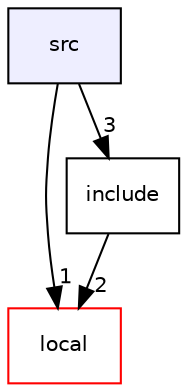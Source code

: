 digraph "src" {
  compound=true
  node [ fontsize="10", fontname="Helvetica"];
  edge [ labelfontsize="10", labelfontname="Helvetica"];
  dir_1beb7ba7dca99fd6ce0144a1c8f9633b [shape=box, label="src", style="filled", fillcolor="#eeeeff", pencolor="black", URL="dir_1beb7ba7dca99fd6ce0144a1c8f9633b.html"];
  dir_0bca257b6f7866ff5362718e8319fe13 [shape=box label="local" fillcolor="white" style="filled" color="red" URL="dir_0bca257b6f7866ff5362718e8319fe13.html"];
  dir_1d3aa0a2bd76cfe23156836c39a144f9 [shape=box label="include" URL="dir_1d3aa0a2bd76cfe23156836c39a144f9.html"];
  dir_1beb7ba7dca99fd6ce0144a1c8f9633b->dir_0bca257b6f7866ff5362718e8319fe13 [headlabel="1", labeldistance=1.5 headhref="dir_000003_000000.html"];
  dir_1beb7ba7dca99fd6ce0144a1c8f9633b->dir_1d3aa0a2bd76cfe23156836c39a144f9 [headlabel="3", labeldistance=1.5 headhref="dir_000003_000002.html"];
  dir_1d3aa0a2bd76cfe23156836c39a144f9->dir_0bca257b6f7866ff5362718e8319fe13 [headlabel="2", labeldistance=1.5 headhref="dir_000002_000000.html"];
}
